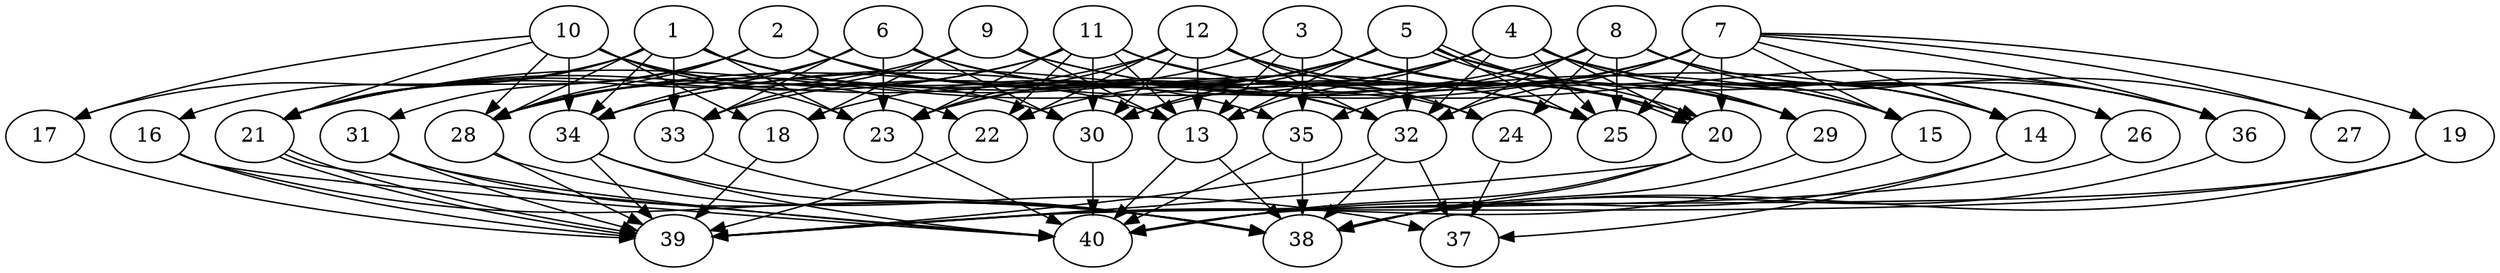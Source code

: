 // DAG (tier=3-complex, mode=compute, n=40, ccr=0.456, fat=0.736, density=0.606, regular=0.301, jump=0.306, mindata=1048576, maxdata=16777216)
// DAG automatically generated by daggen at Sun Aug 24 16:33:34 2025
// /home/ermia/Project/Environments/daggen/bin/daggen --dot --ccr 0.456 --fat 0.736 --regular 0.301 --density 0.606 --jump 0.306 --mindata 1048576 --maxdata 16777216 -n 40 
digraph G {
  1 [size="1690145055375469312", alpha="0.14", expect_size="845072527687734656"]
  1 -> 16 [size ="1545402457260032"]
  1 -> 17 [size ="1545402457260032"]
  1 -> 21 [size ="1545402457260032"]
  1 -> 23 [size ="1545402457260032"]
  1 -> 25 [size ="1545402457260032"]
  1 -> 28 [size ="1545402457260032"]
  1 -> 32 [size ="1545402457260032"]
  1 -> 33 [size ="1545402457260032"]
  1 -> 34 [size ="1545402457260032"]
  1 -> 35 [size ="1545402457260032"]
  2 [size="124171437480452554752", alpha="0.09", expect_size="62085718740226277376"]
  2 -> 13 [size ="199115220713472"]
  2 -> 21 [size ="199115220713472"]
  2 -> 24 [size ="199115220713472"]
  2 -> 28 [size ="199115220713472"]
  2 -> 31 [size ="199115220713472"]
  2 -> 32 [size ="199115220713472"]
  3 [size="77708129840304544", alpha="0.10", expect_size="38854064920152272"]
  3 -> 13 [size ="1865105662803968"]
  3 -> 15 [size ="1865105662803968"]
  3 -> 20 [size ="1865105662803968"]
  3 -> 28 [size ="1865105662803968"]
  3 -> 35 [size ="1865105662803968"]
  4 [size="31164264286623368", alpha="0.04", expect_size="15582132143311684"]
  4 -> 13 [size ="1669158810943488"]
  4 -> 14 [size ="1669158810943488"]
  4 -> 18 [size ="1669158810943488"]
  4 -> 20 [size ="1669158810943488"]
  4 -> 22 [size ="1669158810943488"]
  4 -> 25 [size ="1669158810943488"]
  4 -> 26 [size ="1669158810943488"]
  4 -> 27 [size ="1669158810943488"]
  4 -> 28 [size ="1669158810943488"]
  4 -> 29 [size ="1669158810943488"]
  4 -> 32 [size ="1669158810943488"]
  5 [size="36620722501310696", alpha="0.04", expect_size="18310361250655348"]
  5 -> 13 [size ="631144403959808"]
  5 -> 14 [size ="631144403959808"]
  5 -> 20 [size ="631144403959808"]
  5 -> 20 [size ="631144403959808"]
  5 -> 21 [size ="631144403959808"]
  5 -> 23 [size ="631144403959808"]
  5 -> 25 [size ="631144403959808"]
  5 -> 29 [size ="631144403959808"]
  5 -> 30 [size ="631144403959808"]
  5 -> 32 [size ="631144403959808"]
  5 -> 33 [size ="631144403959808"]
  5 -> 36 [size ="631144403959808"]
  6 [size="27322283618514900", alpha="0.19", expect_size="13661141809257450"]
  6 -> 23 [size ="608646559956992"]
  6 -> 25 [size ="608646559956992"]
  6 -> 28 [size ="608646559956992"]
  6 -> 30 [size ="608646559956992"]
  6 -> 32 [size ="608646559956992"]
  6 -> 33 [size ="608646559956992"]
  6 -> 34 [size ="608646559956992"]
  7 [size="695905938424815681536", alpha="0.07", expect_size="347952969212407840768"]
  7 -> 14 [size ="628237247971328"]
  7 -> 15 [size ="628237247971328"]
  7 -> 19 [size ="628237247971328"]
  7 -> 20 [size ="628237247971328"]
  7 -> 23 [size ="628237247971328"]
  7 -> 25 [size ="628237247971328"]
  7 -> 27 [size ="628237247971328"]
  7 -> 30 [size ="628237247971328"]
  7 -> 32 [size ="628237247971328"]
  7 -> 34 [size ="628237247971328"]
  7 -> 36 [size ="628237247971328"]
  8 [size="189051340182050176", alpha="0.00", expect_size="94525670091025088"]
  8 -> 15 [size ="148963189587968"]
  8 -> 24 [size ="148963189587968"]
  8 -> 25 [size ="148963189587968"]
  8 -> 26 [size ="148963189587968"]
  8 -> 32 [size ="148963189587968"]
  8 -> 34 [size ="148963189587968"]
  8 -> 35 [size ="148963189587968"]
  8 -> 36 [size ="148963189587968"]
  9 [size="1588298737291271680", alpha="0.18", expect_size="794149368645635840"]
  9 -> 13 [size ="988074079158272"]
  9 -> 14 [size ="988074079158272"]
  9 -> 15 [size ="988074079158272"]
  9 -> 18 [size ="988074079158272"]
  9 -> 21 [size ="988074079158272"]
  9 -> 33 [size ="988074079158272"]
  10 [size="60136031813814452224", alpha="0.02", expect_size="30068015906907226112"]
  10 -> 17 [size ="122794759159808"]
  10 -> 18 [size ="122794759159808"]
  10 -> 21 [size ="122794759159808"]
  10 -> 22 [size ="122794759159808"]
  10 -> 23 [size ="122794759159808"]
  10 -> 28 [size ="122794759159808"]
  10 -> 30 [size ="122794759159808"]
  10 -> 34 [size ="122794759159808"]
  11 [size="2967722812821205504", alpha="0.16", expect_size="1483861406410602752"]
  11 -> 13 [size ="1994613011251200"]
  11 -> 20 [size ="1994613011251200"]
  11 -> 21 [size ="1994613011251200"]
  11 -> 22 [size ="1994613011251200"]
  11 -> 23 [size ="1994613011251200"]
  11 -> 25 [size ="1994613011251200"]
  11 -> 28 [size ="1994613011251200"]
  11 -> 30 [size ="1994613011251200"]
  11 -> 36 [size ="1994613011251200"]
  12 [size="2288348327319339008", alpha="0.02", expect_size="1144174163659669504"]
  12 -> 13 [size ="888047579168768"]
  12 -> 20 [size ="888047579168768"]
  12 -> 21 [size ="888047579168768"]
  12 -> 22 [size ="888047579168768"]
  12 -> 23 [size ="888047579168768"]
  12 -> 24 [size ="888047579168768"]
  12 -> 29 [size ="888047579168768"]
  12 -> 30 [size ="888047579168768"]
  12 -> 32 [size ="888047579168768"]
  13 [size="72037152149943520", alpha="0.04", expect_size="36018576074971760"]
  13 -> 38 [size ="1276966288228352"]
  13 -> 40 [size ="1276966288228352"]
  14 [size="646959104998939520", alpha="0.00", expect_size="323479552499469760"]
  14 -> 37 [size ="688719153594368"]
  14 -> 40 [size ="688719153594368"]
  15 [size="719607578629280", alpha="0.05", expect_size="359803789314640"]
  15 -> 39 [size ="17274031308800"]
  16 [size="4363502731145393471488", alpha="0.12", expect_size="2181751365572696735744"]
  16 -> 38 [size ="2136224156352512"]
  16 -> 39 [size ="2136224156352512"]
  16 -> 40 [size ="2136224156352512"]
  17 [size="9389366668923002", alpha="0.08", expect_size="4694683334461501"]
  17 -> 39 [size ="146990188986368"]
  18 [size="250127023575241064448", alpha="0.05", expect_size="125063511787620532224"]
  18 -> 39 [size ="317587741212672"]
  19 [size="2809994446782761", alpha="0.18", expect_size="1404997223391380"]
  19 -> 38 [size ="231122936004608"]
  19 -> 39 [size ="231122936004608"]
  19 -> 40 [size ="231122936004608"]
  20 [size="3710076741625858490368", alpha="0.13", expect_size="1855038370812929245184"]
  20 -> 38 [size ="1917249275297792"]
  20 -> 39 [size ="1917249275297792"]
  20 -> 40 [size ="1917249275297792"]
  21 [size="2084895052137032448", alpha="0.09", expect_size="1042447526068516224"]
  21 -> 39 [size ="1865105662803968"]
  21 -> 39 [size ="1865105662803968"]
  21 -> 40 [size ="1865105662803968"]
  22 [size="347122187285692032", alpha="0.10", expect_size="173561093642846016"]
  22 -> 39 [size ="624033792000000"]
  23 [size="1577020903277683802112", alpha="0.13", expect_size="788510451638841901056"]
  23 -> 40 [size ="1083881042214912"]
  24 [size="6566642271419309", alpha="0.15", expect_size="3283321135709654"]
  24 -> 37 [size ="740429083443200"]
  25 [size="25934652312139280", alpha="0.07", expect_size="12967326156069640"]
  26 [size="1865605661525434624", alpha="0.18", expect_size="932802830762717312"]
  26 -> 39 [size ="941299536494592"]
  27 [size="1675999318114304000000", alpha="0.12", expect_size="837999659057152000000"]
  28 [size="61379526998393344", alpha="0.12", expect_size="30689763499196672"]
  28 -> 37 [size ="1219260147826688"]
  28 -> 39 [size ="1219260147826688"]
  29 [size="300940492661078", alpha="0.11", expect_size="150470246330539"]
  29 -> 38 [size ="19050939809792"]
  30 [size="242328310189321344", alpha="0.18", expect_size="121164155094660672"]
  30 -> 40 [size ="153235339870208"]
  31 [size="657607645449884800", alpha="0.17", expect_size="328803822724942400"]
  31 -> 38 [size ="275710803443712"]
  31 -> 39 [size ="275710803443712"]
  31 -> 40 [size ="275710803443712"]
  32 [size="3850281949845412864", alpha="0.17", expect_size="1925140974922706432"]
  32 -> 37 [size ="1554981375180800"]
  32 -> 38 [size ="1554981375180800"]
  32 -> 39 [size ="1554981375180800"]
  33 [size="909019666305777664000", alpha="0.03", expect_size="454509833152888832000"]
  33 -> 38 [size ="750709951692800"]
  34 [size="845632535366104064", alpha="0.01", expect_size="422816267683052032"]
  34 -> 38 [size ="353764678565888"]
  34 -> 39 [size ="353764678565888"]
  34 -> 40 [size ="353764678565888"]
  35 [size="626687563687559954432", alpha="0.04", expect_size="313343781843779977216"]
  35 -> 38 [size ="585855760596992"]
  35 -> 40 [size ="585855760596992"]
  36 [size="1167506688685100761088", alpha="0.13", expect_size="583753344342550380544"]
  36 -> 38 [size ="887012156506112"]
  37 [size="64110796382980816", alpha="0.05", expect_size="32055398191490408"]
  38 [size="312925139949846528000", alpha="0.13", expect_size="156462569974923264000"]
  39 [size="23366410803335380", alpha="0.17", expect_size="11683205401667690"]
  40 [size="8467983691153408", alpha="0.00", expect_size="4233991845576704"]
}